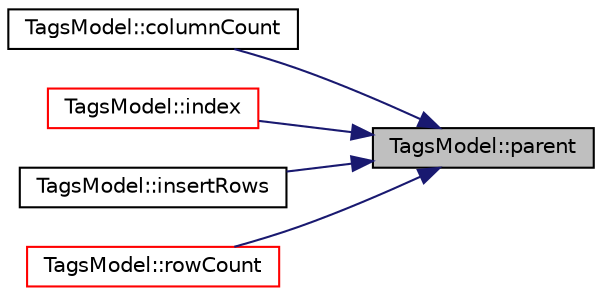 digraph "TagsModel::parent"
{
 // LATEX_PDF_SIZE
  edge [fontname="Helvetica",fontsize="10",labelfontname="Helvetica",labelfontsize="10"];
  node [fontname="Helvetica",fontsize="10",shape=record];
  rankdir="RL";
  Node1 [label="TagsModel::parent",height=0.2,width=0.4,color="black", fillcolor="grey75", style="filled", fontcolor="black",tooltip=" "];
  Node1 -> Node2 [dir="back",color="midnightblue",fontsize="10",style="solid",fontname="Helvetica"];
  Node2 [label="TagsModel::columnCount",height=0.2,width=0.4,color="black", fillcolor="white", style="filled",URL="$class_tags_model.html#a9401772408b0d10c1c70ff499800bc48",tooltip=" "];
  Node1 -> Node3 [dir="back",color="midnightblue",fontsize="10",style="solid",fontname="Helvetica"];
  Node3 [label="TagsModel::index",height=0.2,width=0.4,color="red", fillcolor="white", style="filled",URL="$class_tags_model.html#a5eb7447c0a00b696ff9b6395aea50ded",tooltip=" "];
  Node1 -> Node11 [dir="back",color="midnightblue",fontsize="10",style="solid",fontname="Helvetica"];
  Node11 [label="TagsModel::insertRows",height=0.2,width=0.4,color="black", fillcolor="white", style="filled",URL="$class_tags_model.html#a697bf6ad35f48eb90e062817f4336679",tooltip=" "];
  Node1 -> Node12 [dir="back",color="midnightblue",fontsize="10",style="solid",fontname="Helvetica"];
  Node12 [label="TagsModel::rowCount",height=0.2,width=0.4,color="red", fillcolor="white", style="filled",URL="$class_tags_model.html#a689a1081b579931e30d4eb6191ccccd5",tooltip=" "];
}
